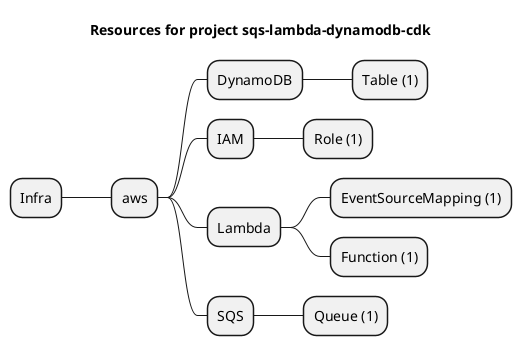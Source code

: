 @startmindmap
title Resources for project sqs-lambda-dynamodb-cdk
skinparam monochrome true
+ Infra
++ aws
+++ DynamoDB
++++ Table (1)
+++ IAM
++++ Role (1)
+++ Lambda
++++ EventSourceMapping (1)
++++ Function (1)
+++ SQS
++++ Queue (1)
@endmindmap